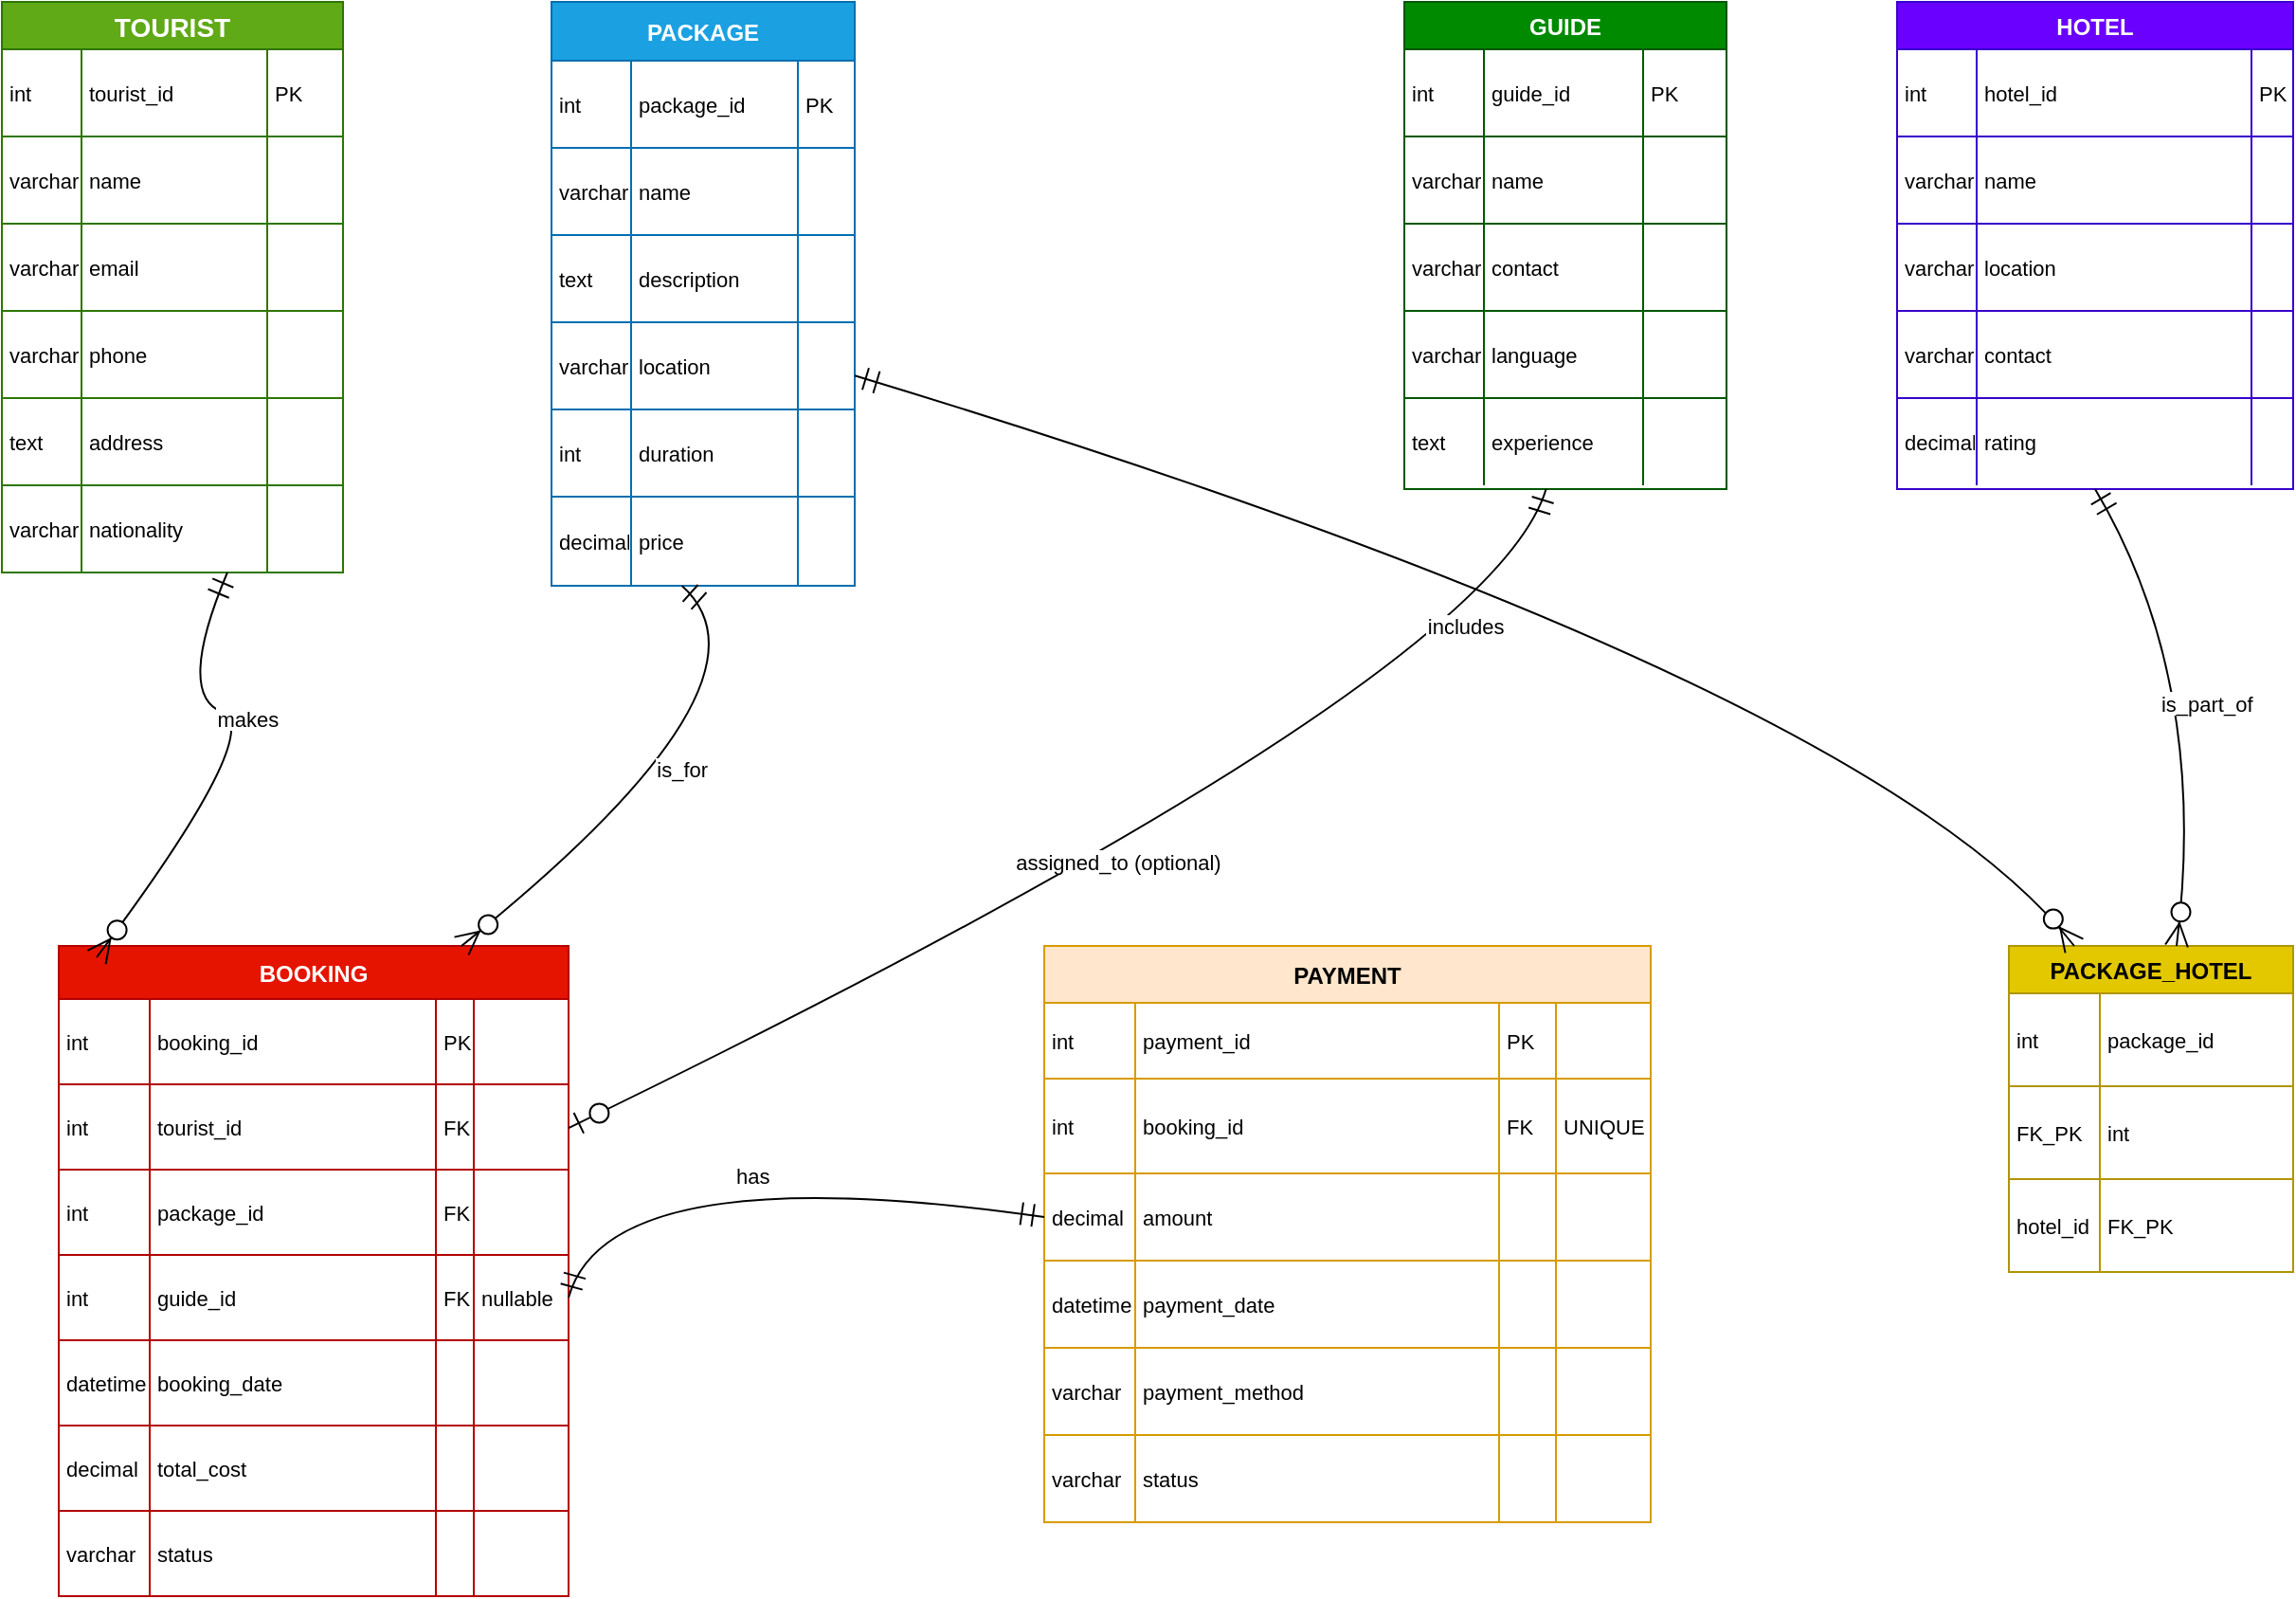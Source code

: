 <mxfile>
    <diagram name="Page-1" id="P1D9KIQ7xLqRnVpTingm">
        <mxGraphModel dx="1326" dy="555" grid="1" gridSize="10" guides="1" tooltips="1" connect="1" arrows="1" fold="1" page="1" pageScale="1" pageWidth="850" pageHeight="1100" math="1" shadow="0">
            <root>
                <mxCell id="0"/>
                <mxCell id="1" parent="0"/>
                <mxCell id="0a70zYj2JpDnQ0otWvHq-27" value="TOURIST" style="shape=table;startSize=25;container=1;collapsible=0;childLayout=tableLayout;fixedRows=1;rowLines=1;fontStyle=1;align=center;resizeLast=1;fillColor=#60a917;fontColor=#ffffff;strokeColor=#2D7600;fontSize=14;" parent="1" vertex="1">
                    <mxGeometry x="60" y="12" width="180" height="301" as="geometry"/>
                </mxCell>
                <mxCell id="0a70zYj2JpDnQ0otWvHq-28" style="shape=tableRow;horizontal=0;startSize=0;swimlaneHead=0;swimlaneBody=0;fillColor=none;collapsible=0;dropTarget=0;points=[[0,0.5],[1,0.5]];portConstraint=eastwest;top=0;left=0;right=0;bottom=0;" parent="0a70zYj2JpDnQ0otWvHq-27" vertex="1">
                    <mxGeometry y="25" width="180" height="46" as="geometry"/>
                </mxCell>
                <mxCell id="0a70zYj2JpDnQ0otWvHq-29" value="int" style="shape=partialRectangle;connectable=0;fillColor=none;top=0;left=0;bottom=0;right=0;align=left;spacingLeft=2;overflow=hidden;fontSize=11;" parent="0a70zYj2JpDnQ0otWvHq-28" vertex="1">
                    <mxGeometry width="42" height="46" as="geometry">
                        <mxRectangle width="42" height="46" as="alternateBounds"/>
                    </mxGeometry>
                </mxCell>
                <mxCell id="0a70zYj2JpDnQ0otWvHq-30" value="tourist_id" style="shape=partialRectangle;connectable=0;fillColor=none;top=0;left=0;bottom=0;right=0;align=left;spacingLeft=2;overflow=hidden;fontSize=11;" parent="0a70zYj2JpDnQ0otWvHq-28" vertex="1">
                    <mxGeometry x="42" width="98" height="46" as="geometry">
                        <mxRectangle width="98" height="46" as="alternateBounds"/>
                    </mxGeometry>
                </mxCell>
                <mxCell id="0a70zYj2JpDnQ0otWvHq-31" value="PK" style="shape=partialRectangle;connectable=0;fillColor=none;top=0;left=0;bottom=0;right=0;align=left;spacingLeft=2;overflow=hidden;fontSize=11;" parent="0a70zYj2JpDnQ0otWvHq-28" vertex="1">
                    <mxGeometry x="140" width="40" height="46" as="geometry">
                        <mxRectangle width="40" height="46" as="alternateBounds"/>
                    </mxGeometry>
                </mxCell>
                <mxCell id="0a70zYj2JpDnQ0otWvHq-32" style="shape=tableRow;horizontal=0;startSize=0;swimlaneHead=0;swimlaneBody=0;fillColor=none;collapsible=0;dropTarget=0;points=[[0,0.5],[1,0.5]];portConstraint=eastwest;top=0;left=0;right=0;bottom=0;" parent="0a70zYj2JpDnQ0otWvHq-27" vertex="1">
                    <mxGeometry y="71" width="180" height="46" as="geometry"/>
                </mxCell>
                <mxCell id="0a70zYj2JpDnQ0otWvHq-33" value="varchar" style="shape=partialRectangle;connectable=0;fillColor=none;top=0;left=0;bottom=0;right=0;align=left;spacingLeft=2;overflow=hidden;fontSize=11;" parent="0a70zYj2JpDnQ0otWvHq-32" vertex="1">
                    <mxGeometry width="42" height="46" as="geometry">
                        <mxRectangle width="42" height="46" as="alternateBounds"/>
                    </mxGeometry>
                </mxCell>
                <mxCell id="0a70zYj2JpDnQ0otWvHq-34" value="name" style="shape=partialRectangle;connectable=0;fillColor=none;top=0;left=0;bottom=0;right=0;align=left;spacingLeft=2;overflow=hidden;fontSize=11;" parent="0a70zYj2JpDnQ0otWvHq-32" vertex="1">
                    <mxGeometry x="42" width="98" height="46" as="geometry">
                        <mxRectangle width="98" height="46" as="alternateBounds"/>
                    </mxGeometry>
                </mxCell>
                <mxCell id="0a70zYj2JpDnQ0otWvHq-35" value="" style="shape=partialRectangle;connectable=0;fillColor=none;top=0;left=0;bottom=0;right=0;align=left;spacingLeft=2;overflow=hidden;fontSize=11;" parent="0a70zYj2JpDnQ0otWvHq-32" vertex="1">
                    <mxGeometry x="140" width="40" height="46" as="geometry">
                        <mxRectangle width="40" height="46" as="alternateBounds"/>
                    </mxGeometry>
                </mxCell>
                <mxCell id="0a70zYj2JpDnQ0otWvHq-36" style="shape=tableRow;horizontal=0;startSize=0;swimlaneHead=0;swimlaneBody=0;fillColor=none;collapsible=0;dropTarget=0;points=[[0,0.5],[1,0.5]];portConstraint=eastwest;top=0;left=0;right=0;bottom=0;" parent="0a70zYj2JpDnQ0otWvHq-27" vertex="1">
                    <mxGeometry y="117" width="180" height="46" as="geometry"/>
                </mxCell>
                <mxCell id="0a70zYj2JpDnQ0otWvHq-37" value="varchar" style="shape=partialRectangle;connectable=0;fillColor=none;top=0;left=0;bottom=0;right=0;align=left;spacingLeft=2;overflow=hidden;fontSize=11;" parent="0a70zYj2JpDnQ0otWvHq-36" vertex="1">
                    <mxGeometry width="42" height="46" as="geometry">
                        <mxRectangle width="42" height="46" as="alternateBounds"/>
                    </mxGeometry>
                </mxCell>
                <mxCell id="0a70zYj2JpDnQ0otWvHq-38" value="email" style="shape=partialRectangle;connectable=0;fillColor=none;top=0;left=0;bottom=0;right=0;align=left;spacingLeft=2;overflow=hidden;fontSize=11;" parent="0a70zYj2JpDnQ0otWvHq-36" vertex="1">
                    <mxGeometry x="42" width="98" height="46" as="geometry">
                        <mxRectangle width="98" height="46" as="alternateBounds"/>
                    </mxGeometry>
                </mxCell>
                <mxCell id="0a70zYj2JpDnQ0otWvHq-39" value="" style="shape=partialRectangle;connectable=0;fillColor=none;top=0;left=0;bottom=0;right=0;align=left;spacingLeft=2;overflow=hidden;fontSize=11;" parent="0a70zYj2JpDnQ0otWvHq-36" vertex="1">
                    <mxGeometry x="140" width="40" height="46" as="geometry">
                        <mxRectangle width="40" height="46" as="alternateBounds"/>
                    </mxGeometry>
                </mxCell>
                <mxCell id="0a70zYj2JpDnQ0otWvHq-40" style="shape=tableRow;horizontal=0;startSize=0;swimlaneHead=0;swimlaneBody=0;fillColor=none;collapsible=0;dropTarget=0;points=[[0,0.5],[1,0.5]];portConstraint=eastwest;top=0;left=0;right=0;bottom=0;" parent="0a70zYj2JpDnQ0otWvHq-27" vertex="1">
                    <mxGeometry y="163" width="180" height="46" as="geometry"/>
                </mxCell>
                <mxCell id="0a70zYj2JpDnQ0otWvHq-41" value="varchar" style="shape=partialRectangle;connectable=0;fillColor=none;top=0;left=0;bottom=0;right=0;align=left;spacingLeft=2;overflow=hidden;fontSize=11;" parent="0a70zYj2JpDnQ0otWvHq-40" vertex="1">
                    <mxGeometry width="42" height="46" as="geometry">
                        <mxRectangle width="42" height="46" as="alternateBounds"/>
                    </mxGeometry>
                </mxCell>
                <mxCell id="0a70zYj2JpDnQ0otWvHq-42" value="phone" style="shape=partialRectangle;connectable=0;fillColor=none;top=0;left=0;bottom=0;right=0;align=left;spacingLeft=2;overflow=hidden;fontSize=11;" parent="0a70zYj2JpDnQ0otWvHq-40" vertex="1">
                    <mxGeometry x="42" width="98" height="46" as="geometry">
                        <mxRectangle width="98" height="46" as="alternateBounds"/>
                    </mxGeometry>
                </mxCell>
                <mxCell id="0a70zYj2JpDnQ0otWvHq-43" value="" style="shape=partialRectangle;connectable=0;fillColor=none;top=0;left=0;bottom=0;right=0;align=left;spacingLeft=2;overflow=hidden;fontSize=11;" parent="0a70zYj2JpDnQ0otWvHq-40" vertex="1">
                    <mxGeometry x="140" width="40" height="46" as="geometry">
                        <mxRectangle width="40" height="46" as="alternateBounds"/>
                    </mxGeometry>
                </mxCell>
                <mxCell id="0a70zYj2JpDnQ0otWvHq-44" style="shape=tableRow;horizontal=0;startSize=0;swimlaneHead=0;swimlaneBody=0;fillColor=none;collapsible=0;dropTarget=0;points=[[0,0.5],[1,0.5]];portConstraint=eastwest;top=0;left=0;right=0;bottom=0;" parent="0a70zYj2JpDnQ0otWvHq-27" vertex="1">
                    <mxGeometry y="209" width="180" height="46" as="geometry"/>
                </mxCell>
                <mxCell id="0a70zYj2JpDnQ0otWvHq-45" value="text" style="shape=partialRectangle;connectable=0;fillColor=none;top=0;left=0;bottom=0;right=0;align=left;spacingLeft=2;overflow=hidden;fontSize=11;" parent="0a70zYj2JpDnQ0otWvHq-44" vertex="1">
                    <mxGeometry width="42" height="46" as="geometry">
                        <mxRectangle width="42" height="46" as="alternateBounds"/>
                    </mxGeometry>
                </mxCell>
                <mxCell id="0a70zYj2JpDnQ0otWvHq-46" value="address" style="shape=partialRectangle;connectable=0;fillColor=none;top=0;left=0;bottom=0;right=0;align=left;spacingLeft=2;overflow=hidden;fontSize=11;" parent="0a70zYj2JpDnQ0otWvHq-44" vertex="1">
                    <mxGeometry x="42" width="98" height="46" as="geometry">
                        <mxRectangle width="98" height="46" as="alternateBounds"/>
                    </mxGeometry>
                </mxCell>
                <mxCell id="0a70zYj2JpDnQ0otWvHq-47" value="" style="shape=partialRectangle;connectable=0;fillColor=none;top=0;left=0;bottom=0;right=0;align=left;spacingLeft=2;overflow=hidden;fontSize=11;" parent="0a70zYj2JpDnQ0otWvHq-44" vertex="1">
                    <mxGeometry x="140" width="40" height="46" as="geometry">
                        <mxRectangle width="40" height="46" as="alternateBounds"/>
                    </mxGeometry>
                </mxCell>
                <mxCell id="0a70zYj2JpDnQ0otWvHq-48" style="shape=tableRow;horizontal=0;startSize=0;swimlaneHead=0;swimlaneBody=0;fillColor=none;collapsible=0;dropTarget=0;points=[[0,0.5],[1,0.5]];portConstraint=eastwest;top=0;left=0;right=0;bottom=0;" parent="0a70zYj2JpDnQ0otWvHq-27" vertex="1">
                    <mxGeometry y="255" width="180" height="46" as="geometry"/>
                </mxCell>
                <mxCell id="0a70zYj2JpDnQ0otWvHq-49" value="varchar" style="shape=partialRectangle;connectable=0;fillColor=none;top=0;left=0;bottom=0;right=0;align=left;spacingLeft=2;overflow=hidden;fontSize=11;" parent="0a70zYj2JpDnQ0otWvHq-48" vertex="1">
                    <mxGeometry width="42" height="46" as="geometry">
                        <mxRectangle width="42" height="46" as="alternateBounds"/>
                    </mxGeometry>
                </mxCell>
                <mxCell id="0a70zYj2JpDnQ0otWvHq-50" value="nationality" style="shape=partialRectangle;connectable=0;fillColor=none;top=0;left=0;bottom=0;right=0;align=left;spacingLeft=2;overflow=hidden;fontSize=11;" parent="0a70zYj2JpDnQ0otWvHq-48" vertex="1">
                    <mxGeometry x="42" width="98" height="46" as="geometry">
                        <mxRectangle width="98" height="46" as="alternateBounds"/>
                    </mxGeometry>
                </mxCell>
                <mxCell id="0a70zYj2JpDnQ0otWvHq-51" value="" style="shape=partialRectangle;connectable=0;fillColor=none;top=0;left=0;bottom=0;right=0;align=left;spacingLeft=2;overflow=hidden;fontSize=11;" parent="0a70zYj2JpDnQ0otWvHq-48" vertex="1">
                    <mxGeometry x="140" width="40" height="46" as="geometry">
                        <mxRectangle width="40" height="46" as="alternateBounds"/>
                    </mxGeometry>
                </mxCell>
                <mxCell id="0a70zYj2JpDnQ0otWvHq-52" value="PACKAGE" style="shape=table;startSize=31;container=1;collapsible=0;childLayout=tableLayout;fixedRows=1;rowLines=1;fontStyle=1;align=center;resizeLast=1;fillColor=#1ba1e2;fontColor=#ffffff;strokeColor=#006EAF;" parent="1" vertex="1">
                    <mxGeometry x="350" y="12" width="160" height="308" as="geometry"/>
                </mxCell>
                <mxCell id="0a70zYj2JpDnQ0otWvHq-53" style="shape=tableRow;horizontal=0;startSize=0;swimlaneHead=0;swimlaneBody=0;fillColor=none;collapsible=0;dropTarget=0;points=[[0,0.5],[1,0.5]];portConstraint=eastwest;top=0;left=0;right=0;bottom=0;" parent="0a70zYj2JpDnQ0otWvHq-52" vertex="1">
                    <mxGeometry y="31" width="160" height="46" as="geometry"/>
                </mxCell>
                <mxCell id="0a70zYj2JpDnQ0otWvHq-54" value="int" style="shape=partialRectangle;connectable=0;fillColor=none;top=0;left=0;bottom=0;right=0;align=left;spacingLeft=2;overflow=hidden;fontSize=11;" parent="0a70zYj2JpDnQ0otWvHq-53" vertex="1">
                    <mxGeometry width="42" height="46" as="geometry">
                        <mxRectangle width="42" height="46" as="alternateBounds"/>
                    </mxGeometry>
                </mxCell>
                <mxCell id="0a70zYj2JpDnQ0otWvHq-55" value="package_id" style="shape=partialRectangle;connectable=0;fillColor=none;top=0;left=0;bottom=0;right=0;align=left;spacingLeft=2;overflow=hidden;fontSize=11;" parent="0a70zYj2JpDnQ0otWvHq-53" vertex="1">
                    <mxGeometry x="42" width="88" height="46" as="geometry">
                        <mxRectangle width="88" height="46" as="alternateBounds"/>
                    </mxGeometry>
                </mxCell>
                <mxCell id="0a70zYj2JpDnQ0otWvHq-56" value="PK" style="shape=partialRectangle;connectable=0;fillColor=none;top=0;left=0;bottom=0;right=0;align=left;spacingLeft=2;overflow=hidden;fontSize=11;" parent="0a70zYj2JpDnQ0otWvHq-53" vertex="1">
                    <mxGeometry x="130" width="30" height="46" as="geometry">
                        <mxRectangle width="30" height="46" as="alternateBounds"/>
                    </mxGeometry>
                </mxCell>
                <mxCell id="0a70zYj2JpDnQ0otWvHq-57" style="shape=tableRow;horizontal=0;startSize=0;swimlaneHead=0;swimlaneBody=0;fillColor=none;collapsible=0;dropTarget=0;points=[[0,0.5],[1,0.5]];portConstraint=eastwest;top=0;left=0;right=0;bottom=0;" parent="0a70zYj2JpDnQ0otWvHq-52" vertex="1">
                    <mxGeometry y="77" width="160" height="46" as="geometry"/>
                </mxCell>
                <mxCell id="0a70zYj2JpDnQ0otWvHq-58" value="varchar" style="shape=partialRectangle;connectable=0;fillColor=none;top=0;left=0;bottom=0;right=0;align=left;spacingLeft=2;overflow=hidden;fontSize=11;" parent="0a70zYj2JpDnQ0otWvHq-57" vertex="1">
                    <mxGeometry width="42" height="46" as="geometry">
                        <mxRectangle width="42" height="46" as="alternateBounds"/>
                    </mxGeometry>
                </mxCell>
                <mxCell id="0a70zYj2JpDnQ0otWvHq-59" value="name" style="shape=partialRectangle;connectable=0;fillColor=none;top=0;left=0;bottom=0;right=0;align=left;spacingLeft=2;overflow=hidden;fontSize=11;" parent="0a70zYj2JpDnQ0otWvHq-57" vertex="1">
                    <mxGeometry x="42" width="88" height="46" as="geometry">
                        <mxRectangle width="88" height="46" as="alternateBounds"/>
                    </mxGeometry>
                </mxCell>
                <mxCell id="0a70zYj2JpDnQ0otWvHq-60" value="" style="shape=partialRectangle;connectable=0;fillColor=none;top=0;left=0;bottom=0;right=0;align=left;spacingLeft=2;overflow=hidden;fontSize=11;" parent="0a70zYj2JpDnQ0otWvHq-57" vertex="1">
                    <mxGeometry x="130" width="30" height="46" as="geometry">
                        <mxRectangle width="30" height="46" as="alternateBounds"/>
                    </mxGeometry>
                </mxCell>
                <mxCell id="0a70zYj2JpDnQ0otWvHq-61" style="shape=tableRow;horizontal=0;startSize=0;swimlaneHead=0;swimlaneBody=0;fillColor=none;collapsible=0;dropTarget=0;points=[[0,0.5],[1,0.5]];portConstraint=eastwest;top=0;left=0;right=0;bottom=0;" parent="0a70zYj2JpDnQ0otWvHq-52" vertex="1">
                    <mxGeometry y="123" width="160" height="46" as="geometry"/>
                </mxCell>
                <mxCell id="0a70zYj2JpDnQ0otWvHq-62" value="text" style="shape=partialRectangle;connectable=0;fillColor=none;top=0;left=0;bottom=0;right=0;align=left;spacingLeft=2;overflow=hidden;fontSize=11;" parent="0a70zYj2JpDnQ0otWvHq-61" vertex="1">
                    <mxGeometry width="42" height="46" as="geometry">
                        <mxRectangle width="42" height="46" as="alternateBounds"/>
                    </mxGeometry>
                </mxCell>
                <mxCell id="0a70zYj2JpDnQ0otWvHq-63" value="description" style="shape=partialRectangle;connectable=0;fillColor=none;top=0;left=0;bottom=0;right=0;align=left;spacingLeft=2;overflow=hidden;fontSize=11;" parent="0a70zYj2JpDnQ0otWvHq-61" vertex="1">
                    <mxGeometry x="42" width="88" height="46" as="geometry">
                        <mxRectangle width="88" height="46" as="alternateBounds"/>
                    </mxGeometry>
                </mxCell>
                <mxCell id="0a70zYj2JpDnQ0otWvHq-64" value="" style="shape=partialRectangle;connectable=0;fillColor=none;top=0;left=0;bottom=0;right=0;align=left;spacingLeft=2;overflow=hidden;fontSize=11;" parent="0a70zYj2JpDnQ0otWvHq-61" vertex="1">
                    <mxGeometry x="130" width="30" height="46" as="geometry">
                        <mxRectangle width="30" height="46" as="alternateBounds"/>
                    </mxGeometry>
                </mxCell>
                <mxCell id="0a70zYj2JpDnQ0otWvHq-65" style="shape=tableRow;horizontal=0;startSize=0;swimlaneHead=0;swimlaneBody=0;fillColor=none;collapsible=0;dropTarget=0;points=[[0,0.5],[1,0.5]];portConstraint=eastwest;top=0;left=0;right=0;bottom=0;" parent="0a70zYj2JpDnQ0otWvHq-52" vertex="1">
                    <mxGeometry y="169" width="160" height="46" as="geometry"/>
                </mxCell>
                <mxCell id="0a70zYj2JpDnQ0otWvHq-66" value="varchar" style="shape=partialRectangle;connectable=0;fillColor=none;top=0;left=0;bottom=0;right=0;align=left;spacingLeft=2;overflow=hidden;fontSize=11;" parent="0a70zYj2JpDnQ0otWvHq-65" vertex="1">
                    <mxGeometry width="42" height="46" as="geometry">
                        <mxRectangle width="42" height="46" as="alternateBounds"/>
                    </mxGeometry>
                </mxCell>
                <mxCell id="0a70zYj2JpDnQ0otWvHq-67" value="location" style="shape=partialRectangle;connectable=0;fillColor=none;top=0;left=0;bottom=0;right=0;align=left;spacingLeft=2;overflow=hidden;fontSize=11;" parent="0a70zYj2JpDnQ0otWvHq-65" vertex="1">
                    <mxGeometry x="42" width="88" height="46" as="geometry">
                        <mxRectangle width="88" height="46" as="alternateBounds"/>
                    </mxGeometry>
                </mxCell>
                <mxCell id="0a70zYj2JpDnQ0otWvHq-68" value="" style="shape=partialRectangle;connectable=0;fillColor=none;top=0;left=0;bottom=0;right=0;align=left;spacingLeft=2;overflow=hidden;fontSize=11;" parent="0a70zYj2JpDnQ0otWvHq-65" vertex="1">
                    <mxGeometry x="130" width="30" height="46" as="geometry">
                        <mxRectangle width="30" height="46" as="alternateBounds"/>
                    </mxGeometry>
                </mxCell>
                <mxCell id="0a70zYj2JpDnQ0otWvHq-69" style="shape=tableRow;horizontal=0;startSize=0;swimlaneHead=0;swimlaneBody=0;fillColor=none;collapsible=0;dropTarget=0;points=[[0,0.5],[1,0.5]];portConstraint=eastwest;top=0;left=0;right=0;bottom=0;" parent="0a70zYj2JpDnQ0otWvHq-52" vertex="1">
                    <mxGeometry y="215" width="160" height="46" as="geometry"/>
                </mxCell>
                <mxCell id="0a70zYj2JpDnQ0otWvHq-70" value="int" style="shape=partialRectangle;connectable=0;fillColor=none;top=0;left=0;bottom=0;right=0;align=left;spacingLeft=2;overflow=hidden;fontSize=11;" parent="0a70zYj2JpDnQ0otWvHq-69" vertex="1">
                    <mxGeometry width="42" height="46" as="geometry">
                        <mxRectangle width="42" height="46" as="alternateBounds"/>
                    </mxGeometry>
                </mxCell>
                <mxCell id="0a70zYj2JpDnQ0otWvHq-71" value="duration" style="shape=partialRectangle;connectable=0;fillColor=none;top=0;left=0;bottom=0;right=0;align=left;spacingLeft=2;overflow=hidden;fontSize=11;" parent="0a70zYj2JpDnQ0otWvHq-69" vertex="1">
                    <mxGeometry x="42" width="88" height="46" as="geometry">
                        <mxRectangle width="88" height="46" as="alternateBounds"/>
                    </mxGeometry>
                </mxCell>
                <mxCell id="0a70zYj2JpDnQ0otWvHq-72" value="" style="shape=partialRectangle;connectable=0;fillColor=none;top=0;left=0;bottom=0;right=0;align=left;spacingLeft=2;overflow=hidden;fontSize=11;" parent="0a70zYj2JpDnQ0otWvHq-69" vertex="1">
                    <mxGeometry x="130" width="30" height="46" as="geometry">
                        <mxRectangle width="30" height="46" as="alternateBounds"/>
                    </mxGeometry>
                </mxCell>
                <mxCell id="0a70zYj2JpDnQ0otWvHq-73" style="shape=tableRow;horizontal=0;startSize=0;swimlaneHead=0;swimlaneBody=0;fillColor=none;collapsible=0;dropTarget=0;points=[[0,0.5],[1,0.5]];portConstraint=eastwest;top=0;left=0;right=0;bottom=0;" parent="0a70zYj2JpDnQ0otWvHq-52" vertex="1">
                    <mxGeometry y="261" width="160" height="47" as="geometry"/>
                </mxCell>
                <mxCell id="0a70zYj2JpDnQ0otWvHq-74" value="decimal" style="shape=partialRectangle;connectable=0;fillColor=none;top=0;left=0;bottom=0;right=0;align=left;spacingLeft=2;overflow=hidden;fontSize=11;" parent="0a70zYj2JpDnQ0otWvHq-73" vertex="1">
                    <mxGeometry width="42" height="47" as="geometry">
                        <mxRectangle width="42" height="47" as="alternateBounds"/>
                    </mxGeometry>
                </mxCell>
                <mxCell id="0a70zYj2JpDnQ0otWvHq-75" value="price" style="shape=partialRectangle;connectable=0;fillColor=none;top=0;left=0;bottom=0;right=0;align=left;spacingLeft=2;overflow=hidden;fontSize=11;" parent="0a70zYj2JpDnQ0otWvHq-73" vertex="1">
                    <mxGeometry x="42" width="88" height="47" as="geometry">
                        <mxRectangle width="88" height="47" as="alternateBounds"/>
                    </mxGeometry>
                </mxCell>
                <mxCell id="0a70zYj2JpDnQ0otWvHq-76" value="" style="shape=partialRectangle;connectable=0;fillColor=none;top=0;left=0;bottom=0;right=0;align=left;spacingLeft=2;overflow=hidden;fontSize=11;" parent="0a70zYj2JpDnQ0otWvHq-73" vertex="1">
                    <mxGeometry x="130" width="30" height="47" as="geometry">
                        <mxRectangle width="30" height="47" as="alternateBounds"/>
                    </mxGeometry>
                </mxCell>
                <mxCell id="0a70zYj2JpDnQ0otWvHq-77" value="GUIDE" style="shape=table;startSize=25;container=1;collapsible=0;childLayout=tableLayout;fixedRows=1;rowLines=1;fontStyle=1;align=center;resizeLast=1;fillColor=#008a00;fontColor=#ffffff;strokeColor=#005700;" parent="1" vertex="1">
                    <mxGeometry x="800" y="12" width="170" height="257" as="geometry"/>
                </mxCell>
                <mxCell id="0a70zYj2JpDnQ0otWvHq-78" style="shape=tableRow;horizontal=0;startSize=0;swimlaneHead=0;swimlaneBody=0;fillColor=none;collapsible=0;dropTarget=0;points=[[0,0.5],[1,0.5]];portConstraint=eastwest;top=0;left=0;right=0;bottom=0;" parent="0a70zYj2JpDnQ0otWvHq-77" vertex="1">
                    <mxGeometry y="25" width="170" height="46" as="geometry"/>
                </mxCell>
                <mxCell id="0a70zYj2JpDnQ0otWvHq-79" value="int" style="shape=partialRectangle;connectable=0;fillColor=none;top=0;left=0;bottom=0;right=0;align=left;spacingLeft=2;overflow=hidden;fontSize=11;" parent="0a70zYj2JpDnQ0otWvHq-78" vertex="1">
                    <mxGeometry width="42" height="46" as="geometry">
                        <mxRectangle width="42" height="46" as="alternateBounds"/>
                    </mxGeometry>
                </mxCell>
                <mxCell id="0a70zYj2JpDnQ0otWvHq-80" value="guide_id" style="shape=partialRectangle;connectable=0;fillColor=none;top=0;left=0;bottom=0;right=0;align=left;spacingLeft=2;overflow=hidden;fontSize=11;" parent="0a70zYj2JpDnQ0otWvHq-78" vertex="1">
                    <mxGeometry x="42" width="84" height="46" as="geometry">
                        <mxRectangle width="84" height="46" as="alternateBounds"/>
                    </mxGeometry>
                </mxCell>
                <mxCell id="0a70zYj2JpDnQ0otWvHq-81" value="PK" style="shape=partialRectangle;connectable=0;fillColor=none;top=0;left=0;bottom=0;right=0;align=left;spacingLeft=2;overflow=hidden;fontSize=11;" parent="0a70zYj2JpDnQ0otWvHq-78" vertex="1">
                    <mxGeometry x="126" width="44" height="46" as="geometry">
                        <mxRectangle width="44" height="46" as="alternateBounds"/>
                    </mxGeometry>
                </mxCell>
                <mxCell id="0a70zYj2JpDnQ0otWvHq-82" style="shape=tableRow;horizontal=0;startSize=0;swimlaneHead=0;swimlaneBody=0;fillColor=none;collapsible=0;dropTarget=0;points=[[0,0.5],[1,0.5]];portConstraint=eastwest;top=0;left=0;right=0;bottom=0;" parent="0a70zYj2JpDnQ0otWvHq-77" vertex="1">
                    <mxGeometry y="71" width="170" height="46" as="geometry"/>
                </mxCell>
                <mxCell id="0a70zYj2JpDnQ0otWvHq-83" value="varchar" style="shape=partialRectangle;connectable=0;fillColor=none;top=0;left=0;bottom=0;right=0;align=left;spacingLeft=2;overflow=hidden;fontSize=11;" parent="0a70zYj2JpDnQ0otWvHq-82" vertex="1">
                    <mxGeometry width="42" height="46" as="geometry">
                        <mxRectangle width="42" height="46" as="alternateBounds"/>
                    </mxGeometry>
                </mxCell>
                <mxCell id="0a70zYj2JpDnQ0otWvHq-84" value="name" style="shape=partialRectangle;connectable=0;fillColor=none;top=0;left=0;bottom=0;right=0;align=left;spacingLeft=2;overflow=hidden;fontSize=11;" parent="0a70zYj2JpDnQ0otWvHq-82" vertex="1">
                    <mxGeometry x="42" width="84" height="46" as="geometry">
                        <mxRectangle width="84" height="46" as="alternateBounds"/>
                    </mxGeometry>
                </mxCell>
                <mxCell id="0a70zYj2JpDnQ0otWvHq-85" value="" style="shape=partialRectangle;connectable=0;fillColor=none;top=0;left=0;bottom=0;right=0;align=left;spacingLeft=2;overflow=hidden;fontSize=11;" parent="0a70zYj2JpDnQ0otWvHq-82" vertex="1">
                    <mxGeometry x="126" width="44" height="46" as="geometry">
                        <mxRectangle width="44" height="46" as="alternateBounds"/>
                    </mxGeometry>
                </mxCell>
                <mxCell id="0a70zYj2JpDnQ0otWvHq-86" style="shape=tableRow;horizontal=0;startSize=0;swimlaneHead=0;swimlaneBody=0;fillColor=none;collapsible=0;dropTarget=0;points=[[0,0.5],[1,0.5]];portConstraint=eastwest;top=0;left=0;right=0;bottom=0;" parent="0a70zYj2JpDnQ0otWvHq-77" vertex="1">
                    <mxGeometry y="117" width="170" height="46" as="geometry"/>
                </mxCell>
                <mxCell id="0a70zYj2JpDnQ0otWvHq-87" value="varchar" style="shape=partialRectangle;connectable=0;fillColor=none;top=0;left=0;bottom=0;right=0;align=left;spacingLeft=2;overflow=hidden;fontSize=11;" parent="0a70zYj2JpDnQ0otWvHq-86" vertex="1">
                    <mxGeometry width="42" height="46" as="geometry">
                        <mxRectangle width="42" height="46" as="alternateBounds"/>
                    </mxGeometry>
                </mxCell>
                <mxCell id="0a70zYj2JpDnQ0otWvHq-88" value="contact" style="shape=partialRectangle;connectable=0;fillColor=none;top=0;left=0;bottom=0;right=0;align=left;spacingLeft=2;overflow=hidden;fontSize=11;" parent="0a70zYj2JpDnQ0otWvHq-86" vertex="1">
                    <mxGeometry x="42" width="84" height="46" as="geometry">
                        <mxRectangle width="84" height="46" as="alternateBounds"/>
                    </mxGeometry>
                </mxCell>
                <mxCell id="0a70zYj2JpDnQ0otWvHq-89" value="" style="shape=partialRectangle;connectable=0;fillColor=none;top=0;left=0;bottom=0;right=0;align=left;spacingLeft=2;overflow=hidden;fontSize=11;" parent="0a70zYj2JpDnQ0otWvHq-86" vertex="1">
                    <mxGeometry x="126" width="44" height="46" as="geometry">
                        <mxRectangle width="44" height="46" as="alternateBounds"/>
                    </mxGeometry>
                </mxCell>
                <mxCell id="0a70zYj2JpDnQ0otWvHq-90" style="shape=tableRow;horizontal=0;startSize=0;swimlaneHead=0;swimlaneBody=0;fillColor=none;collapsible=0;dropTarget=0;points=[[0,0.5],[1,0.5]];portConstraint=eastwest;top=0;left=0;right=0;bottom=0;" parent="0a70zYj2JpDnQ0otWvHq-77" vertex="1">
                    <mxGeometry y="163" width="170" height="46" as="geometry"/>
                </mxCell>
                <mxCell id="0a70zYj2JpDnQ0otWvHq-91" value="varchar" style="shape=partialRectangle;connectable=0;fillColor=none;top=0;left=0;bottom=0;right=0;align=left;spacingLeft=2;overflow=hidden;fontSize=11;" parent="0a70zYj2JpDnQ0otWvHq-90" vertex="1">
                    <mxGeometry width="42" height="46" as="geometry">
                        <mxRectangle width="42" height="46" as="alternateBounds"/>
                    </mxGeometry>
                </mxCell>
                <mxCell id="0a70zYj2JpDnQ0otWvHq-92" value="language" style="shape=partialRectangle;connectable=0;fillColor=none;top=0;left=0;bottom=0;right=0;align=left;spacingLeft=2;overflow=hidden;fontSize=11;" parent="0a70zYj2JpDnQ0otWvHq-90" vertex="1">
                    <mxGeometry x="42" width="84" height="46" as="geometry">
                        <mxRectangle width="84" height="46" as="alternateBounds"/>
                    </mxGeometry>
                </mxCell>
                <mxCell id="0a70zYj2JpDnQ0otWvHq-93" value="" style="shape=partialRectangle;connectable=0;fillColor=none;top=0;left=0;bottom=0;right=0;align=left;spacingLeft=2;overflow=hidden;fontSize=11;" parent="0a70zYj2JpDnQ0otWvHq-90" vertex="1">
                    <mxGeometry x="126" width="44" height="46" as="geometry">
                        <mxRectangle width="44" height="46" as="alternateBounds"/>
                    </mxGeometry>
                </mxCell>
                <mxCell id="0a70zYj2JpDnQ0otWvHq-94" style="shape=tableRow;horizontal=0;startSize=0;swimlaneHead=0;swimlaneBody=0;fillColor=none;collapsible=0;dropTarget=0;points=[[0,0.5],[1,0.5]];portConstraint=eastwest;top=0;left=0;right=0;bottom=0;" parent="0a70zYj2JpDnQ0otWvHq-77" vertex="1">
                    <mxGeometry y="209" width="170" height="46" as="geometry"/>
                </mxCell>
                <mxCell id="0a70zYj2JpDnQ0otWvHq-95" value="text" style="shape=partialRectangle;connectable=0;fillColor=none;top=0;left=0;bottom=0;right=0;align=left;spacingLeft=2;overflow=hidden;fontSize=11;" parent="0a70zYj2JpDnQ0otWvHq-94" vertex="1">
                    <mxGeometry width="42" height="46" as="geometry">
                        <mxRectangle width="42" height="46" as="alternateBounds"/>
                    </mxGeometry>
                </mxCell>
                <mxCell id="0a70zYj2JpDnQ0otWvHq-96" value="experience" style="shape=partialRectangle;connectable=0;fillColor=none;top=0;left=0;bottom=0;right=0;align=left;spacingLeft=2;overflow=hidden;fontSize=11;" parent="0a70zYj2JpDnQ0otWvHq-94" vertex="1">
                    <mxGeometry x="42" width="84" height="46" as="geometry">
                        <mxRectangle width="84" height="46" as="alternateBounds"/>
                    </mxGeometry>
                </mxCell>
                <mxCell id="0a70zYj2JpDnQ0otWvHq-97" value="" style="shape=partialRectangle;connectable=0;fillColor=none;top=0;left=0;bottom=0;right=0;align=left;spacingLeft=2;overflow=hidden;fontSize=11;" parent="0a70zYj2JpDnQ0otWvHq-94" vertex="1">
                    <mxGeometry x="126" width="44" height="46" as="geometry">
                        <mxRectangle width="44" height="46" as="alternateBounds"/>
                    </mxGeometry>
                </mxCell>
                <mxCell id="0a70zYj2JpDnQ0otWvHq-98" value="HOTEL" style="shape=table;startSize=25;container=1;collapsible=0;childLayout=tableLayout;fixedRows=1;rowLines=1;fontStyle=1;align=center;resizeLast=1;fillColor=#6a00ff;fontColor=#ffffff;strokeColor=#3700CC;" parent="1" vertex="1">
                    <mxGeometry x="1060" y="12" width="209" height="257" as="geometry"/>
                </mxCell>
                <mxCell id="0a70zYj2JpDnQ0otWvHq-99" style="shape=tableRow;horizontal=0;startSize=0;swimlaneHead=0;swimlaneBody=0;fillColor=none;collapsible=0;dropTarget=0;points=[[0,0.5],[1,0.5]];portConstraint=eastwest;top=0;left=0;right=0;bottom=0;" parent="0a70zYj2JpDnQ0otWvHq-98" vertex="1">
                    <mxGeometry y="25" width="209" height="46" as="geometry"/>
                </mxCell>
                <mxCell id="0a70zYj2JpDnQ0otWvHq-100" value="int" style="shape=partialRectangle;connectable=0;fillColor=none;top=0;left=0;bottom=0;right=0;align=left;spacingLeft=2;overflow=hidden;fontSize=11;" parent="0a70zYj2JpDnQ0otWvHq-99" vertex="1">
                    <mxGeometry width="42" height="46" as="geometry">
                        <mxRectangle width="42" height="46" as="alternateBounds"/>
                    </mxGeometry>
                </mxCell>
                <mxCell id="0a70zYj2JpDnQ0otWvHq-101" value="hotel_id" style="shape=partialRectangle;connectable=0;fillColor=none;top=0;left=0;bottom=0;right=0;align=left;spacingLeft=2;overflow=hidden;fontSize=11;" parent="0a70zYj2JpDnQ0otWvHq-99" vertex="1">
                    <mxGeometry x="42" width="145" height="46" as="geometry">
                        <mxRectangle width="145" height="46" as="alternateBounds"/>
                    </mxGeometry>
                </mxCell>
                <mxCell id="0a70zYj2JpDnQ0otWvHq-102" value="PK" style="shape=partialRectangle;connectable=0;fillColor=none;top=0;left=0;bottom=0;right=0;align=left;spacingLeft=2;overflow=hidden;fontSize=11;" parent="0a70zYj2JpDnQ0otWvHq-99" vertex="1">
                    <mxGeometry x="187" width="22" height="46" as="geometry">
                        <mxRectangle width="22" height="46" as="alternateBounds"/>
                    </mxGeometry>
                </mxCell>
                <mxCell id="0a70zYj2JpDnQ0otWvHq-103" style="shape=tableRow;horizontal=0;startSize=0;swimlaneHead=0;swimlaneBody=0;fillColor=none;collapsible=0;dropTarget=0;points=[[0,0.5],[1,0.5]];portConstraint=eastwest;top=0;left=0;right=0;bottom=0;" parent="0a70zYj2JpDnQ0otWvHq-98" vertex="1">
                    <mxGeometry y="71" width="209" height="46" as="geometry"/>
                </mxCell>
                <mxCell id="0a70zYj2JpDnQ0otWvHq-104" value="varchar" style="shape=partialRectangle;connectable=0;fillColor=none;top=0;left=0;bottom=0;right=0;align=left;spacingLeft=2;overflow=hidden;fontSize=11;" parent="0a70zYj2JpDnQ0otWvHq-103" vertex="1">
                    <mxGeometry width="42" height="46" as="geometry">
                        <mxRectangle width="42" height="46" as="alternateBounds"/>
                    </mxGeometry>
                </mxCell>
                <mxCell id="0a70zYj2JpDnQ0otWvHq-105" value="name" style="shape=partialRectangle;connectable=0;fillColor=none;top=0;left=0;bottom=0;right=0;align=left;spacingLeft=2;overflow=hidden;fontSize=11;" parent="0a70zYj2JpDnQ0otWvHq-103" vertex="1">
                    <mxGeometry x="42" width="145" height="46" as="geometry">
                        <mxRectangle width="145" height="46" as="alternateBounds"/>
                    </mxGeometry>
                </mxCell>
                <mxCell id="0a70zYj2JpDnQ0otWvHq-106" value="" style="shape=partialRectangle;connectable=0;fillColor=none;top=0;left=0;bottom=0;right=0;align=left;spacingLeft=2;overflow=hidden;fontSize=11;" parent="0a70zYj2JpDnQ0otWvHq-103" vertex="1">
                    <mxGeometry x="187" width="22" height="46" as="geometry">
                        <mxRectangle width="22" height="46" as="alternateBounds"/>
                    </mxGeometry>
                </mxCell>
                <mxCell id="0a70zYj2JpDnQ0otWvHq-107" style="shape=tableRow;horizontal=0;startSize=0;swimlaneHead=0;swimlaneBody=0;fillColor=none;collapsible=0;dropTarget=0;points=[[0,0.5],[1,0.5]];portConstraint=eastwest;top=0;left=0;right=0;bottom=0;" parent="0a70zYj2JpDnQ0otWvHq-98" vertex="1">
                    <mxGeometry y="117" width="209" height="46" as="geometry"/>
                </mxCell>
                <mxCell id="0a70zYj2JpDnQ0otWvHq-108" value="varchar" style="shape=partialRectangle;connectable=0;fillColor=none;top=0;left=0;bottom=0;right=0;align=left;spacingLeft=2;overflow=hidden;fontSize=11;" parent="0a70zYj2JpDnQ0otWvHq-107" vertex="1">
                    <mxGeometry width="42" height="46" as="geometry">
                        <mxRectangle width="42" height="46" as="alternateBounds"/>
                    </mxGeometry>
                </mxCell>
                <mxCell id="0a70zYj2JpDnQ0otWvHq-109" value="location" style="shape=partialRectangle;connectable=0;fillColor=none;top=0;left=0;bottom=0;right=0;align=left;spacingLeft=2;overflow=hidden;fontSize=11;" parent="0a70zYj2JpDnQ0otWvHq-107" vertex="1">
                    <mxGeometry x="42" width="145" height="46" as="geometry">
                        <mxRectangle width="145" height="46" as="alternateBounds"/>
                    </mxGeometry>
                </mxCell>
                <mxCell id="0a70zYj2JpDnQ0otWvHq-110" value="" style="shape=partialRectangle;connectable=0;fillColor=none;top=0;left=0;bottom=0;right=0;align=left;spacingLeft=2;overflow=hidden;fontSize=11;" parent="0a70zYj2JpDnQ0otWvHq-107" vertex="1">
                    <mxGeometry x="187" width="22" height="46" as="geometry">
                        <mxRectangle width="22" height="46" as="alternateBounds"/>
                    </mxGeometry>
                </mxCell>
                <mxCell id="0a70zYj2JpDnQ0otWvHq-111" style="shape=tableRow;horizontal=0;startSize=0;swimlaneHead=0;swimlaneBody=0;fillColor=none;collapsible=0;dropTarget=0;points=[[0,0.5],[1,0.5]];portConstraint=eastwest;top=0;left=0;right=0;bottom=0;" parent="0a70zYj2JpDnQ0otWvHq-98" vertex="1">
                    <mxGeometry y="163" width="209" height="46" as="geometry"/>
                </mxCell>
                <mxCell id="0a70zYj2JpDnQ0otWvHq-112" value="varchar" style="shape=partialRectangle;connectable=0;fillColor=none;top=0;left=0;bottom=0;right=0;align=left;spacingLeft=2;overflow=hidden;fontSize=11;" parent="0a70zYj2JpDnQ0otWvHq-111" vertex="1">
                    <mxGeometry width="42" height="46" as="geometry">
                        <mxRectangle width="42" height="46" as="alternateBounds"/>
                    </mxGeometry>
                </mxCell>
                <mxCell id="0a70zYj2JpDnQ0otWvHq-113" value="contact" style="shape=partialRectangle;connectable=0;fillColor=none;top=0;left=0;bottom=0;right=0;align=left;spacingLeft=2;overflow=hidden;fontSize=11;" parent="0a70zYj2JpDnQ0otWvHq-111" vertex="1">
                    <mxGeometry x="42" width="145" height="46" as="geometry">
                        <mxRectangle width="145" height="46" as="alternateBounds"/>
                    </mxGeometry>
                </mxCell>
                <mxCell id="0a70zYj2JpDnQ0otWvHq-114" value="" style="shape=partialRectangle;connectable=0;fillColor=none;top=0;left=0;bottom=0;right=0;align=left;spacingLeft=2;overflow=hidden;fontSize=11;" parent="0a70zYj2JpDnQ0otWvHq-111" vertex="1">
                    <mxGeometry x="187" width="22" height="46" as="geometry">
                        <mxRectangle width="22" height="46" as="alternateBounds"/>
                    </mxGeometry>
                </mxCell>
                <mxCell id="0a70zYj2JpDnQ0otWvHq-115" style="shape=tableRow;horizontal=0;startSize=0;swimlaneHead=0;swimlaneBody=0;fillColor=none;collapsible=0;dropTarget=0;points=[[0,0.5],[1,0.5]];portConstraint=eastwest;top=0;left=0;right=0;bottom=0;" parent="0a70zYj2JpDnQ0otWvHq-98" vertex="1">
                    <mxGeometry y="209" width="209" height="46" as="geometry"/>
                </mxCell>
                <mxCell id="0a70zYj2JpDnQ0otWvHq-116" value="decimal" style="shape=partialRectangle;connectable=0;fillColor=none;top=0;left=0;bottom=0;right=0;align=left;spacingLeft=2;overflow=hidden;fontSize=11;" parent="0a70zYj2JpDnQ0otWvHq-115" vertex="1">
                    <mxGeometry width="42" height="46" as="geometry">
                        <mxRectangle width="42" height="46" as="alternateBounds"/>
                    </mxGeometry>
                </mxCell>
                <mxCell id="0a70zYj2JpDnQ0otWvHq-117" value="rating" style="shape=partialRectangle;connectable=0;fillColor=none;top=0;left=0;bottom=0;right=0;align=left;spacingLeft=2;overflow=hidden;fontSize=11;" parent="0a70zYj2JpDnQ0otWvHq-115" vertex="1">
                    <mxGeometry x="42" width="145" height="46" as="geometry">
                        <mxRectangle width="145" height="46" as="alternateBounds"/>
                    </mxGeometry>
                </mxCell>
                <mxCell id="0a70zYj2JpDnQ0otWvHq-118" value="" style="shape=partialRectangle;connectable=0;fillColor=none;top=0;left=0;bottom=0;right=0;align=left;spacingLeft=2;overflow=hidden;fontSize=11;" parent="0a70zYj2JpDnQ0otWvHq-115" vertex="1">
                    <mxGeometry x="187" width="22" height="46" as="geometry">
                        <mxRectangle width="22" height="46" as="alternateBounds"/>
                    </mxGeometry>
                </mxCell>
                <mxCell id="0a70zYj2JpDnQ0otWvHq-119" value="BOOKING" style="shape=table;startSize=28;container=1;collapsible=0;childLayout=tableLayout;fixedRows=1;rowLines=1;fontStyle=1;align=center;resizeLast=1;fillColor=#e51400;strokeColor=#B20000;fontColor=#ffffff;" parent="1" vertex="1">
                    <mxGeometry x="90" y="510" width="269" height="343" as="geometry"/>
                </mxCell>
                <mxCell id="0a70zYj2JpDnQ0otWvHq-120" style="shape=tableRow;horizontal=0;startSize=0;swimlaneHead=0;swimlaneBody=0;fillColor=none;collapsible=0;dropTarget=0;points=[[0,0.5],[1,0.5]];portConstraint=eastwest;top=0;left=0;right=0;bottom=0;" parent="0a70zYj2JpDnQ0otWvHq-119" vertex="1">
                    <mxGeometry y="28" width="269" height="45" as="geometry"/>
                </mxCell>
                <mxCell id="0a70zYj2JpDnQ0otWvHq-121" value="int" style="shape=partialRectangle;connectable=0;fillColor=none;top=0;left=0;bottom=0;right=0;align=left;spacingLeft=2;overflow=hidden;fontSize=11;" parent="0a70zYj2JpDnQ0otWvHq-120" vertex="1">
                    <mxGeometry width="48" height="45" as="geometry">
                        <mxRectangle width="48" height="45" as="alternateBounds"/>
                    </mxGeometry>
                </mxCell>
                <mxCell id="0a70zYj2JpDnQ0otWvHq-122" value="booking_id" style="shape=partialRectangle;connectable=0;fillColor=none;top=0;left=0;bottom=0;right=0;align=left;spacingLeft=2;overflow=hidden;fontSize=11;" parent="0a70zYj2JpDnQ0otWvHq-120" vertex="1">
                    <mxGeometry x="48" width="151" height="45" as="geometry">
                        <mxRectangle width="151" height="45" as="alternateBounds"/>
                    </mxGeometry>
                </mxCell>
                <mxCell id="0a70zYj2JpDnQ0otWvHq-123" value="PK" style="shape=partialRectangle;connectable=0;fillColor=none;top=0;left=0;bottom=0;right=0;align=left;spacingLeft=2;overflow=hidden;fontSize=11;" parent="0a70zYj2JpDnQ0otWvHq-120" vertex="1">
                    <mxGeometry x="199" width="20" height="45" as="geometry">
                        <mxRectangle width="20" height="45" as="alternateBounds"/>
                    </mxGeometry>
                </mxCell>
                <mxCell id="0a70zYj2JpDnQ0otWvHq-124" value="" style="shape=partialRectangle;connectable=0;fillColor=none;top=0;left=0;bottom=0;right=0;align=left;spacingLeft=2;overflow=hidden;fontSize=11;" parent="0a70zYj2JpDnQ0otWvHq-120" vertex="1">
                    <mxGeometry x="219" width="50" height="45" as="geometry">
                        <mxRectangle width="50" height="45" as="alternateBounds"/>
                    </mxGeometry>
                </mxCell>
                <mxCell id="0a70zYj2JpDnQ0otWvHq-125" style="shape=tableRow;horizontal=0;startSize=0;swimlaneHead=0;swimlaneBody=0;fillColor=none;collapsible=0;dropTarget=0;points=[[0,0.5],[1,0.5]];portConstraint=eastwest;top=0;left=0;right=0;bottom=0;" parent="0a70zYj2JpDnQ0otWvHq-119" vertex="1">
                    <mxGeometry y="73" width="269" height="45" as="geometry"/>
                </mxCell>
                <mxCell id="0a70zYj2JpDnQ0otWvHq-126" value="int" style="shape=partialRectangle;connectable=0;fillColor=none;top=0;left=0;bottom=0;right=0;align=left;spacingLeft=2;overflow=hidden;fontSize=11;" parent="0a70zYj2JpDnQ0otWvHq-125" vertex="1">
                    <mxGeometry width="48" height="45" as="geometry">
                        <mxRectangle width="48" height="45" as="alternateBounds"/>
                    </mxGeometry>
                </mxCell>
                <mxCell id="0a70zYj2JpDnQ0otWvHq-127" value="tourist_id" style="shape=partialRectangle;connectable=0;fillColor=none;top=0;left=0;bottom=0;right=0;align=left;spacingLeft=2;overflow=hidden;fontSize=11;" parent="0a70zYj2JpDnQ0otWvHq-125" vertex="1">
                    <mxGeometry x="48" width="151" height="45" as="geometry">
                        <mxRectangle width="151" height="45" as="alternateBounds"/>
                    </mxGeometry>
                </mxCell>
                <mxCell id="0a70zYj2JpDnQ0otWvHq-128" value="FK" style="shape=partialRectangle;connectable=0;fillColor=none;top=0;left=0;bottom=0;right=0;align=left;spacingLeft=2;overflow=hidden;fontSize=11;" parent="0a70zYj2JpDnQ0otWvHq-125" vertex="1">
                    <mxGeometry x="199" width="20" height="45" as="geometry">
                        <mxRectangle width="20" height="45" as="alternateBounds"/>
                    </mxGeometry>
                </mxCell>
                <mxCell id="0a70zYj2JpDnQ0otWvHq-129" value="" style="shape=partialRectangle;connectable=0;fillColor=none;top=0;left=0;bottom=0;right=0;align=left;spacingLeft=2;overflow=hidden;fontSize=11;" parent="0a70zYj2JpDnQ0otWvHq-125" vertex="1">
                    <mxGeometry x="219" width="50" height="45" as="geometry">
                        <mxRectangle width="50" height="45" as="alternateBounds"/>
                    </mxGeometry>
                </mxCell>
                <mxCell id="0a70zYj2JpDnQ0otWvHq-130" style="shape=tableRow;horizontal=0;startSize=0;swimlaneHead=0;swimlaneBody=0;fillColor=none;collapsible=0;dropTarget=0;points=[[0,0.5],[1,0.5]];portConstraint=eastwest;top=0;left=0;right=0;bottom=0;" parent="0a70zYj2JpDnQ0otWvHq-119" vertex="1">
                    <mxGeometry y="118" width="269" height="45" as="geometry"/>
                </mxCell>
                <mxCell id="0a70zYj2JpDnQ0otWvHq-131" value="int" style="shape=partialRectangle;connectable=0;fillColor=none;top=0;left=0;bottom=0;right=0;align=left;spacingLeft=2;overflow=hidden;fontSize=11;" parent="0a70zYj2JpDnQ0otWvHq-130" vertex="1">
                    <mxGeometry width="48" height="45" as="geometry">
                        <mxRectangle width="48" height="45" as="alternateBounds"/>
                    </mxGeometry>
                </mxCell>
                <mxCell id="0a70zYj2JpDnQ0otWvHq-132" value="package_id" style="shape=partialRectangle;connectable=0;fillColor=none;top=0;left=0;bottom=0;right=0;align=left;spacingLeft=2;overflow=hidden;fontSize=11;" parent="0a70zYj2JpDnQ0otWvHq-130" vertex="1">
                    <mxGeometry x="48" width="151" height="45" as="geometry">
                        <mxRectangle width="151" height="45" as="alternateBounds"/>
                    </mxGeometry>
                </mxCell>
                <mxCell id="0a70zYj2JpDnQ0otWvHq-133" value="FK" style="shape=partialRectangle;connectable=0;fillColor=none;top=0;left=0;bottom=0;right=0;align=left;spacingLeft=2;overflow=hidden;fontSize=11;" parent="0a70zYj2JpDnQ0otWvHq-130" vertex="1">
                    <mxGeometry x="199" width="20" height="45" as="geometry">
                        <mxRectangle width="20" height="45" as="alternateBounds"/>
                    </mxGeometry>
                </mxCell>
                <mxCell id="0a70zYj2JpDnQ0otWvHq-134" value="" style="shape=partialRectangle;connectable=0;fillColor=none;top=0;left=0;bottom=0;right=0;align=left;spacingLeft=2;overflow=hidden;fontSize=11;" parent="0a70zYj2JpDnQ0otWvHq-130" vertex="1">
                    <mxGeometry x="219" width="50" height="45" as="geometry">
                        <mxRectangle width="50" height="45" as="alternateBounds"/>
                    </mxGeometry>
                </mxCell>
                <mxCell id="0a70zYj2JpDnQ0otWvHq-135" style="shape=tableRow;horizontal=0;startSize=0;swimlaneHead=0;swimlaneBody=0;fillColor=none;collapsible=0;dropTarget=0;points=[[0,0.5],[1,0.5]];portConstraint=eastwest;top=0;left=0;right=0;bottom=0;" parent="0a70zYj2JpDnQ0otWvHq-119" vertex="1">
                    <mxGeometry y="163" width="269" height="45" as="geometry"/>
                </mxCell>
                <mxCell id="0a70zYj2JpDnQ0otWvHq-136" value="int" style="shape=partialRectangle;connectable=0;fillColor=none;top=0;left=0;bottom=0;right=0;align=left;spacingLeft=2;overflow=hidden;fontSize=11;" parent="0a70zYj2JpDnQ0otWvHq-135" vertex="1">
                    <mxGeometry width="48" height="45" as="geometry">
                        <mxRectangle width="48" height="45" as="alternateBounds"/>
                    </mxGeometry>
                </mxCell>
                <mxCell id="0a70zYj2JpDnQ0otWvHq-137" value="guide_id" style="shape=partialRectangle;connectable=0;fillColor=none;top=0;left=0;bottom=0;right=0;align=left;spacingLeft=2;overflow=hidden;fontSize=11;" parent="0a70zYj2JpDnQ0otWvHq-135" vertex="1">
                    <mxGeometry x="48" width="151" height="45" as="geometry">
                        <mxRectangle width="151" height="45" as="alternateBounds"/>
                    </mxGeometry>
                </mxCell>
                <mxCell id="0a70zYj2JpDnQ0otWvHq-138" value="FK" style="shape=partialRectangle;connectable=0;fillColor=none;top=0;left=0;bottom=0;right=0;align=left;spacingLeft=2;overflow=hidden;fontSize=11;" parent="0a70zYj2JpDnQ0otWvHq-135" vertex="1">
                    <mxGeometry x="199" width="20" height="45" as="geometry">
                        <mxRectangle width="20" height="45" as="alternateBounds"/>
                    </mxGeometry>
                </mxCell>
                <mxCell id="0a70zYj2JpDnQ0otWvHq-139" value="nullable" style="shape=partialRectangle;connectable=0;fillColor=none;top=0;left=0;bottom=0;right=0;align=left;spacingLeft=2;overflow=hidden;fontSize=11;" parent="0a70zYj2JpDnQ0otWvHq-135" vertex="1">
                    <mxGeometry x="219" width="50" height="45" as="geometry">
                        <mxRectangle width="50" height="45" as="alternateBounds"/>
                    </mxGeometry>
                </mxCell>
                <mxCell id="0a70zYj2JpDnQ0otWvHq-140" style="shape=tableRow;horizontal=0;startSize=0;swimlaneHead=0;swimlaneBody=0;fillColor=none;collapsible=0;dropTarget=0;points=[[0,0.5],[1,0.5]];portConstraint=eastwest;top=0;left=0;right=0;bottom=0;" parent="0a70zYj2JpDnQ0otWvHq-119" vertex="1">
                    <mxGeometry y="208" width="269" height="45" as="geometry"/>
                </mxCell>
                <mxCell id="0a70zYj2JpDnQ0otWvHq-141" value="datetime" style="shape=partialRectangle;connectable=0;fillColor=none;top=0;left=0;bottom=0;right=0;align=left;spacingLeft=2;overflow=hidden;fontSize=11;" parent="0a70zYj2JpDnQ0otWvHq-140" vertex="1">
                    <mxGeometry width="48" height="45" as="geometry">
                        <mxRectangle width="48" height="45" as="alternateBounds"/>
                    </mxGeometry>
                </mxCell>
                <mxCell id="0a70zYj2JpDnQ0otWvHq-142" value="booking_date" style="shape=partialRectangle;connectable=0;fillColor=none;top=0;left=0;bottom=0;right=0;align=left;spacingLeft=2;overflow=hidden;fontSize=11;" parent="0a70zYj2JpDnQ0otWvHq-140" vertex="1">
                    <mxGeometry x="48" width="151" height="45" as="geometry">
                        <mxRectangle width="151" height="45" as="alternateBounds"/>
                    </mxGeometry>
                </mxCell>
                <mxCell id="0a70zYj2JpDnQ0otWvHq-143" value="" style="shape=partialRectangle;connectable=0;fillColor=none;top=0;left=0;bottom=0;right=0;align=left;spacingLeft=2;overflow=hidden;fontSize=11;" parent="0a70zYj2JpDnQ0otWvHq-140" vertex="1">
                    <mxGeometry x="199" width="20" height="45" as="geometry">
                        <mxRectangle width="20" height="45" as="alternateBounds"/>
                    </mxGeometry>
                </mxCell>
                <mxCell id="0a70zYj2JpDnQ0otWvHq-144" value="" style="shape=partialRectangle;connectable=0;fillColor=none;top=0;left=0;bottom=0;right=0;align=left;spacingLeft=2;overflow=hidden;fontSize=11;" parent="0a70zYj2JpDnQ0otWvHq-140" vertex="1">
                    <mxGeometry x="219" width="50" height="45" as="geometry">
                        <mxRectangle width="50" height="45" as="alternateBounds"/>
                    </mxGeometry>
                </mxCell>
                <mxCell id="0a70zYj2JpDnQ0otWvHq-145" style="shape=tableRow;horizontal=0;startSize=0;swimlaneHead=0;swimlaneBody=0;fillColor=none;collapsible=0;dropTarget=0;points=[[0,0.5],[1,0.5]];portConstraint=eastwest;top=0;left=0;right=0;bottom=0;" parent="0a70zYj2JpDnQ0otWvHq-119" vertex="1">
                    <mxGeometry y="253" width="269" height="45" as="geometry"/>
                </mxCell>
                <mxCell id="0a70zYj2JpDnQ0otWvHq-146" value="decimal" style="shape=partialRectangle;connectable=0;fillColor=none;top=0;left=0;bottom=0;right=0;align=left;spacingLeft=2;overflow=hidden;fontSize=11;" parent="0a70zYj2JpDnQ0otWvHq-145" vertex="1">
                    <mxGeometry width="48" height="45" as="geometry">
                        <mxRectangle width="48" height="45" as="alternateBounds"/>
                    </mxGeometry>
                </mxCell>
                <mxCell id="0a70zYj2JpDnQ0otWvHq-147" value="total_cost" style="shape=partialRectangle;connectable=0;fillColor=none;top=0;left=0;bottom=0;right=0;align=left;spacingLeft=2;overflow=hidden;fontSize=11;" parent="0a70zYj2JpDnQ0otWvHq-145" vertex="1">
                    <mxGeometry x="48" width="151" height="45" as="geometry">
                        <mxRectangle width="151" height="45" as="alternateBounds"/>
                    </mxGeometry>
                </mxCell>
                <mxCell id="0a70zYj2JpDnQ0otWvHq-148" value="" style="shape=partialRectangle;connectable=0;fillColor=none;top=0;left=0;bottom=0;right=0;align=left;spacingLeft=2;overflow=hidden;fontSize=11;" parent="0a70zYj2JpDnQ0otWvHq-145" vertex="1">
                    <mxGeometry x="199" width="20" height="45" as="geometry">
                        <mxRectangle width="20" height="45" as="alternateBounds"/>
                    </mxGeometry>
                </mxCell>
                <mxCell id="0a70zYj2JpDnQ0otWvHq-149" value="" style="shape=partialRectangle;connectable=0;fillColor=none;top=0;left=0;bottom=0;right=0;align=left;spacingLeft=2;overflow=hidden;fontSize=11;" parent="0a70zYj2JpDnQ0otWvHq-145" vertex="1">
                    <mxGeometry x="219" width="50" height="45" as="geometry">
                        <mxRectangle width="50" height="45" as="alternateBounds"/>
                    </mxGeometry>
                </mxCell>
                <mxCell id="0a70zYj2JpDnQ0otWvHq-150" style="shape=tableRow;horizontal=0;startSize=0;swimlaneHead=0;swimlaneBody=0;fillColor=none;collapsible=0;dropTarget=0;points=[[0,0.5],[1,0.5]];portConstraint=eastwest;top=0;left=0;right=0;bottom=0;" parent="0a70zYj2JpDnQ0otWvHq-119" vertex="1">
                    <mxGeometry y="298" width="269" height="45" as="geometry"/>
                </mxCell>
                <mxCell id="0a70zYj2JpDnQ0otWvHq-151" value="varchar" style="shape=partialRectangle;connectable=0;fillColor=none;top=0;left=0;bottom=0;right=0;align=left;spacingLeft=2;overflow=hidden;fontSize=11;" parent="0a70zYj2JpDnQ0otWvHq-150" vertex="1">
                    <mxGeometry width="48" height="45" as="geometry">
                        <mxRectangle width="48" height="45" as="alternateBounds"/>
                    </mxGeometry>
                </mxCell>
                <mxCell id="0a70zYj2JpDnQ0otWvHq-152" value="status" style="shape=partialRectangle;connectable=0;fillColor=none;top=0;left=0;bottom=0;right=0;align=left;spacingLeft=2;overflow=hidden;fontSize=11;" parent="0a70zYj2JpDnQ0otWvHq-150" vertex="1">
                    <mxGeometry x="48" width="151" height="45" as="geometry">
                        <mxRectangle width="151" height="45" as="alternateBounds"/>
                    </mxGeometry>
                </mxCell>
                <mxCell id="0a70zYj2JpDnQ0otWvHq-153" value="" style="shape=partialRectangle;connectable=0;fillColor=none;top=0;left=0;bottom=0;right=0;align=left;spacingLeft=2;overflow=hidden;fontSize=11;" parent="0a70zYj2JpDnQ0otWvHq-150" vertex="1">
                    <mxGeometry x="199" width="20" height="45" as="geometry">
                        <mxRectangle width="20" height="45" as="alternateBounds"/>
                    </mxGeometry>
                </mxCell>
                <mxCell id="0a70zYj2JpDnQ0otWvHq-154" value="" style="shape=partialRectangle;connectable=0;fillColor=none;top=0;left=0;bottom=0;right=0;align=left;spacingLeft=2;overflow=hidden;fontSize=11;" parent="0a70zYj2JpDnQ0otWvHq-150" vertex="1">
                    <mxGeometry x="219" width="50" height="45" as="geometry">
                        <mxRectangle width="50" height="45" as="alternateBounds"/>
                    </mxGeometry>
                </mxCell>
                <mxCell id="0a70zYj2JpDnQ0otWvHq-155" value="PAYMENT" style="shape=table;startSize=30;container=1;collapsible=0;childLayout=tableLayout;fixedRows=1;rowLines=1;fontStyle=1;align=center;resizeLast=1;fillColor=#ffe6cc;strokeColor=#d79b00;" parent="1" vertex="1">
                    <mxGeometry x="610" y="510" width="320" height="304" as="geometry"/>
                </mxCell>
                <mxCell id="0a70zYj2JpDnQ0otWvHq-156" style="shape=tableRow;horizontal=0;startSize=0;swimlaneHead=0;swimlaneBody=0;fillColor=none;collapsible=0;dropTarget=0;points=[[0,0.5],[1,0.5]];portConstraint=eastwest;top=0;left=0;right=0;bottom=0;" parent="0a70zYj2JpDnQ0otWvHq-155" vertex="1">
                    <mxGeometry y="30" width="320" height="40" as="geometry"/>
                </mxCell>
                <mxCell id="0a70zYj2JpDnQ0otWvHq-157" value="int" style="shape=partialRectangle;connectable=0;fillColor=none;top=0;left=0;bottom=0;right=0;align=left;spacingLeft=2;overflow=hidden;fontSize=11;" parent="0a70zYj2JpDnQ0otWvHq-156" vertex="1">
                    <mxGeometry width="48" height="40" as="geometry">
                        <mxRectangle width="48" height="40" as="alternateBounds"/>
                    </mxGeometry>
                </mxCell>
                <mxCell id="0a70zYj2JpDnQ0otWvHq-158" value="payment_id" style="shape=partialRectangle;connectable=0;fillColor=none;top=0;left=0;bottom=0;right=0;align=left;spacingLeft=2;overflow=hidden;fontSize=11;" parent="0a70zYj2JpDnQ0otWvHq-156" vertex="1">
                    <mxGeometry x="48" width="192" height="40" as="geometry">
                        <mxRectangle width="192" height="40" as="alternateBounds"/>
                    </mxGeometry>
                </mxCell>
                <mxCell id="0a70zYj2JpDnQ0otWvHq-159" value="PK" style="shape=partialRectangle;connectable=0;fillColor=none;top=0;left=0;bottom=0;right=0;align=left;spacingLeft=2;overflow=hidden;fontSize=11;" parent="0a70zYj2JpDnQ0otWvHq-156" vertex="1">
                    <mxGeometry x="240" width="30" height="40" as="geometry">
                        <mxRectangle width="30" height="40" as="alternateBounds"/>
                    </mxGeometry>
                </mxCell>
                <mxCell id="0a70zYj2JpDnQ0otWvHq-160" value="" style="shape=partialRectangle;connectable=0;fillColor=none;top=0;left=0;bottom=0;right=0;align=left;spacingLeft=2;overflow=hidden;fontSize=11;" parent="0a70zYj2JpDnQ0otWvHq-156" vertex="1">
                    <mxGeometry x="270" width="50" height="40" as="geometry">
                        <mxRectangle width="50" height="40" as="alternateBounds"/>
                    </mxGeometry>
                </mxCell>
                <mxCell id="0a70zYj2JpDnQ0otWvHq-161" style="shape=tableRow;horizontal=0;startSize=0;swimlaneHead=0;swimlaneBody=0;fillColor=none;collapsible=0;dropTarget=0;points=[[0,0.5],[1,0.5]];portConstraint=eastwest;top=0;left=0;right=0;bottom=0;" parent="0a70zYj2JpDnQ0otWvHq-155" vertex="1">
                    <mxGeometry y="70" width="320" height="50" as="geometry"/>
                </mxCell>
                <mxCell id="0a70zYj2JpDnQ0otWvHq-162" value="int" style="shape=partialRectangle;connectable=0;fillColor=none;top=0;left=0;bottom=0;right=0;align=left;spacingLeft=2;overflow=hidden;fontSize=11;" parent="0a70zYj2JpDnQ0otWvHq-161" vertex="1">
                    <mxGeometry width="48" height="50" as="geometry">
                        <mxRectangle width="48" height="50" as="alternateBounds"/>
                    </mxGeometry>
                </mxCell>
                <mxCell id="0a70zYj2JpDnQ0otWvHq-163" value="booking_id" style="shape=partialRectangle;connectable=0;fillColor=none;top=0;left=0;bottom=0;right=0;align=left;spacingLeft=2;overflow=hidden;fontSize=11;" parent="0a70zYj2JpDnQ0otWvHq-161" vertex="1">
                    <mxGeometry x="48" width="192" height="50" as="geometry">
                        <mxRectangle width="192" height="50" as="alternateBounds"/>
                    </mxGeometry>
                </mxCell>
                <mxCell id="0a70zYj2JpDnQ0otWvHq-164" value="FK" style="shape=partialRectangle;connectable=0;fillColor=none;top=0;left=0;bottom=0;right=0;align=left;spacingLeft=2;overflow=hidden;fontSize=11;" parent="0a70zYj2JpDnQ0otWvHq-161" vertex="1">
                    <mxGeometry x="240" width="30" height="50" as="geometry">
                        <mxRectangle width="30" height="50" as="alternateBounds"/>
                    </mxGeometry>
                </mxCell>
                <mxCell id="0a70zYj2JpDnQ0otWvHq-165" value="UNIQUE" style="shape=partialRectangle;connectable=0;fillColor=none;top=0;left=0;bottom=0;right=0;align=left;spacingLeft=2;overflow=hidden;fontSize=11;" parent="0a70zYj2JpDnQ0otWvHq-161" vertex="1">
                    <mxGeometry x="270" width="50" height="50" as="geometry">
                        <mxRectangle width="50" height="50" as="alternateBounds"/>
                    </mxGeometry>
                </mxCell>
                <mxCell id="0a70zYj2JpDnQ0otWvHq-166" style="shape=tableRow;horizontal=0;startSize=0;swimlaneHead=0;swimlaneBody=0;fillColor=none;collapsible=0;dropTarget=0;points=[[0,0.5],[1,0.5]];portConstraint=eastwest;top=0;left=0;right=0;bottom=0;" parent="0a70zYj2JpDnQ0otWvHq-155" vertex="1">
                    <mxGeometry y="120" width="320" height="46" as="geometry"/>
                </mxCell>
                <mxCell id="0a70zYj2JpDnQ0otWvHq-167" value="decimal" style="shape=partialRectangle;connectable=0;fillColor=none;top=0;left=0;bottom=0;right=0;align=left;spacingLeft=2;overflow=hidden;fontSize=11;" parent="0a70zYj2JpDnQ0otWvHq-166" vertex="1">
                    <mxGeometry width="48" height="46" as="geometry">
                        <mxRectangle width="48" height="46" as="alternateBounds"/>
                    </mxGeometry>
                </mxCell>
                <mxCell id="0a70zYj2JpDnQ0otWvHq-168" value="amount" style="shape=partialRectangle;connectable=0;fillColor=none;top=0;left=0;bottom=0;right=0;align=left;spacingLeft=2;overflow=hidden;fontSize=11;" parent="0a70zYj2JpDnQ0otWvHq-166" vertex="1">
                    <mxGeometry x="48" width="192" height="46" as="geometry">
                        <mxRectangle width="192" height="46" as="alternateBounds"/>
                    </mxGeometry>
                </mxCell>
                <mxCell id="0a70zYj2JpDnQ0otWvHq-169" value="" style="shape=partialRectangle;connectable=0;fillColor=none;top=0;left=0;bottom=0;right=0;align=left;spacingLeft=2;overflow=hidden;fontSize=11;" parent="0a70zYj2JpDnQ0otWvHq-166" vertex="1">
                    <mxGeometry x="240" width="30" height="46" as="geometry">
                        <mxRectangle width="30" height="46" as="alternateBounds"/>
                    </mxGeometry>
                </mxCell>
                <mxCell id="0a70zYj2JpDnQ0otWvHq-170" value="" style="shape=partialRectangle;connectable=0;fillColor=none;top=0;left=0;bottom=0;right=0;align=left;spacingLeft=2;overflow=hidden;fontSize=11;" parent="0a70zYj2JpDnQ0otWvHq-166" vertex="1">
                    <mxGeometry x="270" width="50" height="46" as="geometry">
                        <mxRectangle width="50" height="46" as="alternateBounds"/>
                    </mxGeometry>
                </mxCell>
                <mxCell id="0a70zYj2JpDnQ0otWvHq-171" style="shape=tableRow;horizontal=0;startSize=0;swimlaneHead=0;swimlaneBody=0;fillColor=none;collapsible=0;dropTarget=0;points=[[0,0.5],[1,0.5]];portConstraint=eastwest;top=0;left=0;right=0;bottom=0;" parent="0a70zYj2JpDnQ0otWvHq-155" vertex="1">
                    <mxGeometry y="166" width="320" height="46" as="geometry"/>
                </mxCell>
                <mxCell id="0a70zYj2JpDnQ0otWvHq-172" value="datetime" style="shape=partialRectangle;connectable=0;fillColor=none;top=0;left=0;bottom=0;right=0;align=left;spacingLeft=2;overflow=hidden;fontSize=11;" parent="0a70zYj2JpDnQ0otWvHq-171" vertex="1">
                    <mxGeometry width="48" height="46" as="geometry">
                        <mxRectangle width="48" height="46" as="alternateBounds"/>
                    </mxGeometry>
                </mxCell>
                <mxCell id="0a70zYj2JpDnQ0otWvHq-173" value="payment_date" style="shape=partialRectangle;connectable=0;fillColor=none;top=0;left=0;bottom=0;right=0;align=left;spacingLeft=2;overflow=hidden;fontSize=11;" parent="0a70zYj2JpDnQ0otWvHq-171" vertex="1">
                    <mxGeometry x="48" width="192" height="46" as="geometry">
                        <mxRectangle width="192" height="46" as="alternateBounds"/>
                    </mxGeometry>
                </mxCell>
                <mxCell id="0a70zYj2JpDnQ0otWvHq-174" value="" style="shape=partialRectangle;connectable=0;fillColor=none;top=0;left=0;bottom=0;right=0;align=left;spacingLeft=2;overflow=hidden;fontSize=11;" parent="0a70zYj2JpDnQ0otWvHq-171" vertex="1">
                    <mxGeometry x="240" width="30" height="46" as="geometry">
                        <mxRectangle width="30" height="46" as="alternateBounds"/>
                    </mxGeometry>
                </mxCell>
                <mxCell id="0a70zYj2JpDnQ0otWvHq-175" value="" style="shape=partialRectangle;connectable=0;fillColor=none;top=0;left=0;bottom=0;right=0;align=left;spacingLeft=2;overflow=hidden;fontSize=11;" parent="0a70zYj2JpDnQ0otWvHq-171" vertex="1">
                    <mxGeometry x="270" width="50" height="46" as="geometry">
                        <mxRectangle width="50" height="46" as="alternateBounds"/>
                    </mxGeometry>
                </mxCell>
                <mxCell id="0a70zYj2JpDnQ0otWvHq-176" style="shape=tableRow;horizontal=0;startSize=0;swimlaneHead=0;swimlaneBody=0;fillColor=none;collapsible=0;dropTarget=0;points=[[0,0.5],[1,0.5]];portConstraint=eastwest;top=0;left=0;right=0;bottom=0;" parent="0a70zYj2JpDnQ0otWvHq-155" vertex="1">
                    <mxGeometry y="212" width="320" height="46" as="geometry"/>
                </mxCell>
                <mxCell id="0a70zYj2JpDnQ0otWvHq-177" value="varchar" style="shape=partialRectangle;connectable=0;fillColor=none;top=0;left=0;bottom=0;right=0;align=left;spacingLeft=2;overflow=hidden;fontSize=11;" parent="0a70zYj2JpDnQ0otWvHq-176" vertex="1">
                    <mxGeometry width="48" height="46" as="geometry">
                        <mxRectangle width="48" height="46" as="alternateBounds"/>
                    </mxGeometry>
                </mxCell>
                <mxCell id="0a70zYj2JpDnQ0otWvHq-178" value="payment_method" style="shape=partialRectangle;connectable=0;fillColor=none;top=0;left=0;bottom=0;right=0;align=left;spacingLeft=2;overflow=hidden;fontSize=11;" parent="0a70zYj2JpDnQ0otWvHq-176" vertex="1">
                    <mxGeometry x="48" width="192" height="46" as="geometry">
                        <mxRectangle width="192" height="46" as="alternateBounds"/>
                    </mxGeometry>
                </mxCell>
                <mxCell id="0a70zYj2JpDnQ0otWvHq-179" value="" style="shape=partialRectangle;connectable=0;fillColor=none;top=0;left=0;bottom=0;right=0;align=left;spacingLeft=2;overflow=hidden;fontSize=11;" parent="0a70zYj2JpDnQ0otWvHq-176" vertex="1">
                    <mxGeometry x="240" width="30" height="46" as="geometry">
                        <mxRectangle width="30" height="46" as="alternateBounds"/>
                    </mxGeometry>
                </mxCell>
                <mxCell id="0a70zYj2JpDnQ0otWvHq-180" value="" style="shape=partialRectangle;connectable=0;fillColor=none;top=0;left=0;bottom=0;right=0;align=left;spacingLeft=2;overflow=hidden;fontSize=11;" parent="0a70zYj2JpDnQ0otWvHq-176" vertex="1">
                    <mxGeometry x="270" width="50" height="46" as="geometry">
                        <mxRectangle width="50" height="46" as="alternateBounds"/>
                    </mxGeometry>
                </mxCell>
                <mxCell id="0a70zYj2JpDnQ0otWvHq-181" style="shape=tableRow;horizontal=0;startSize=0;swimlaneHead=0;swimlaneBody=0;fillColor=none;collapsible=0;dropTarget=0;points=[[0,0.5],[1,0.5]];portConstraint=eastwest;top=0;left=0;right=0;bottom=0;" parent="0a70zYj2JpDnQ0otWvHq-155" vertex="1">
                    <mxGeometry y="258" width="320" height="46" as="geometry"/>
                </mxCell>
                <mxCell id="0a70zYj2JpDnQ0otWvHq-182" value="varchar" style="shape=partialRectangle;connectable=0;fillColor=none;top=0;left=0;bottom=0;right=0;align=left;spacingLeft=2;overflow=hidden;fontSize=11;" parent="0a70zYj2JpDnQ0otWvHq-181" vertex="1">
                    <mxGeometry width="48" height="46" as="geometry">
                        <mxRectangle width="48" height="46" as="alternateBounds"/>
                    </mxGeometry>
                </mxCell>
                <mxCell id="0a70zYj2JpDnQ0otWvHq-183" value="status" style="shape=partialRectangle;connectable=0;fillColor=none;top=0;left=0;bottom=0;right=0;align=left;spacingLeft=2;overflow=hidden;fontSize=11;" parent="0a70zYj2JpDnQ0otWvHq-181" vertex="1">
                    <mxGeometry x="48" width="192" height="46" as="geometry">
                        <mxRectangle width="192" height="46" as="alternateBounds"/>
                    </mxGeometry>
                </mxCell>
                <mxCell id="0a70zYj2JpDnQ0otWvHq-184" value="" style="shape=partialRectangle;connectable=0;fillColor=none;top=0;left=0;bottom=0;right=0;align=left;spacingLeft=2;overflow=hidden;fontSize=11;" parent="0a70zYj2JpDnQ0otWvHq-181" vertex="1">
                    <mxGeometry x="240" width="30" height="46" as="geometry">
                        <mxRectangle width="30" height="46" as="alternateBounds"/>
                    </mxGeometry>
                </mxCell>
                <mxCell id="0a70zYj2JpDnQ0otWvHq-185" value="" style="shape=partialRectangle;connectable=0;fillColor=none;top=0;left=0;bottom=0;right=0;align=left;spacingLeft=2;overflow=hidden;fontSize=11;" parent="0a70zYj2JpDnQ0otWvHq-181" vertex="1">
                    <mxGeometry x="270" width="50" height="46" as="geometry">
                        <mxRectangle width="50" height="46" as="alternateBounds"/>
                    </mxGeometry>
                </mxCell>
                <mxCell id="0a70zYj2JpDnQ0otWvHq-186" value="PACKAGE_HOTEL" style="shape=table;startSize=25;container=1;collapsible=0;childLayout=tableLayout;fixedRows=1;rowLines=1;fontStyle=1;align=center;resizeLast=1;fillColor=#e3c800;fontColor=#000000;strokeColor=#B09500;" parent="1" vertex="1">
                    <mxGeometry x="1119" y="510" width="150" height="172" as="geometry"/>
                </mxCell>
                <mxCell id="0a70zYj2JpDnQ0otWvHq-187" style="shape=tableRow;horizontal=0;startSize=0;swimlaneHead=0;swimlaneBody=0;fillColor=none;collapsible=0;dropTarget=0;points=[[0,0.5],[1,0.5]];portConstraint=eastwest;top=0;left=0;right=0;bottom=0;" parent="0a70zYj2JpDnQ0otWvHq-186" vertex="1">
                    <mxGeometry y="25" width="150" height="49" as="geometry"/>
                </mxCell>
                <mxCell id="0a70zYj2JpDnQ0otWvHq-188" value="int" style="shape=partialRectangle;connectable=0;fillColor=none;top=0;left=0;bottom=0;right=0;align=left;spacingLeft=2;overflow=hidden;fontSize=11;" parent="0a70zYj2JpDnQ0otWvHq-187" vertex="1">
                    <mxGeometry width="48" height="49" as="geometry">
                        <mxRectangle width="48" height="49" as="alternateBounds"/>
                    </mxGeometry>
                </mxCell>
                <mxCell id="0a70zYj2JpDnQ0otWvHq-189" value="package_id" style="shape=partialRectangle;connectable=0;fillColor=none;top=0;left=0;bottom=0;right=0;align=left;spacingLeft=2;overflow=hidden;fontSize=11;" parent="0a70zYj2JpDnQ0otWvHq-187" vertex="1">
                    <mxGeometry x="48" width="102" height="49" as="geometry">
                        <mxRectangle width="102" height="49" as="alternateBounds"/>
                    </mxGeometry>
                </mxCell>
                <mxCell id="0a70zYj2JpDnQ0otWvHq-190" style="shape=tableRow;horizontal=0;startSize=0;swimlaneHead=0;swimlaneBody=0;fillColor=none;collapsible=0;dropTarget=0;points=[[0,0.5],[1,0.5]];portConstraint=eastwest;top=0;left=0;right=0;bottom=0;" parent="0a70zYj2JpDnQ0otWvHq-186" vertex="1">
                    <mxGeometry y="74" width="150" height="49" as="geometry"/>
                </mxCell>
                <mxCell id="0a70zYj2JpDnQ0otWvHq-191" value="FK_PK" style="shape=partialRectangle;connectable=0;fillColor=none;top=0;left=0;bottom=0;right=0;align=left;spacingLeft=2;overflow=hidden;fontSize=11;" parent="0a70zYj2JpDnQ0otWvHq-190" vertex="1">
                    <mxGeometry width="48" height="49" as="geometry">
                        <mxRectangle width="48" height="49" as="alternateBounds"/>
                    </mxGeometry>
                </mxCell>
                <mxCell id="0a70zYj2JpDnQ0otWvHq-192" value="int" style="shape=partialRectangle;connectable=0;fillColor=none;top=0;left=0;bottom=0;right=0;align=left;spacingLeft=2;overflow=hidden;fontSize=11;" parent="0a70zYj2JpDnQ0otWvHq-190" vertex="1">
                    <mxGeometry x="48" width="102" height="49" as="geometry">
                        <mxRectangle width="102" height="49" as="alternateBounds"/>
                    </mxGeometry>
                </mxCell>
                <mxCell id="0a70zYj2JpDnQ0otWvHq-193" style="shape=tableRow;horizontal=0;startSize=0;swimlaneHead=0;swimlaneBody=0;fillColor=none;collapsible=0;dropTarget=0;points=[[0,0.5],[1,0.5]];portConstraint=eastwest;top=0;left=0;right=0;bottom=0;" parent="0a70zYj2JpDnQ0otWvHq-186" vertex="1">
                    <mxGeometry y="123" width="150" height="49" as="geometry"/>
                </mxCell>
                <mxCell id="0a70zYj2JpDnQ0otWvHq-194" value="hotel_id" style="shape=partialRectangle;connectable=0;fillColor=none;top=0;left=0;bottom=0;right=0;align=left;spacingLeft=2;overflow=hidden;fontSize=11;" parent="0a70zYj2JpDnQ0otWvHq-193" vertex="1">
                    <mxGeometry width="48" height="49" as="geometry">
                        <mxRectangle width="48" height="49" as="alternateBounds"/>
                    </mxGeometry>
                </mxCell>
                <mxCell id="0a70zYj2JpDnQ0otWvHq-195" value="FK_PK" style="shape=partialRectangle;connectable=0;fillColor=none;top=0;left=0;bottom=0;right=0;align=left;spacingLeft=2;overflow=hidden;fontSize=11;" parent="0a70zYj2JpDnQ0otWvHq-193" vertex="1">
                    <mxGeometry x="48" width="102" height="49" as="geometry">
                        <mxRectangle width="102" height="49" as="alternateBounds"/>
                    </mxGeometry>
                </mxCell>
                <mxCell id="0a70zYj2JpDnQ0otWvHq-196" value="makes" style="curved=1;startArrow=ERmandOne;startSize=10;;endArrow=ERzeroToMany;endSize=10;;exitX=0.772;exitY=0.913;entryX=0;entryY=0;rounded=0;exitDx=0;exitDy=0;exitPerimeter=0;" parent="1" edge="1">
                    <mxGeometry x="-0.192" y="2" relative="1" as="geometry">
                        <Array as="points">
                            <mxPoint x="152" y="377"/>
                            <mxPoint x="200" y="396"/>
                        </Array>
                        <mxPoint x="178.96" y="312.998" as="sourcePoint"/>
                        <mxPoint x="110" y="516" as="targetPoint"/>
                        <mxPoint as="offset"/>
                    </mxGeometry>
                </mxCell>
                <mxCell id="0a70zYj2JpDnQ0otWvHq-197" value="is_for" style="curved=1;startArrow=ERmandOne;startSize=10;;endArrow=ERzeroToMany;endSize=10;;exitX=0.43;exitY=1;entryX=0.79;entryY=0;rounded=0;" parent="1" source="0a70zYj2JpDnQ0otWvHq-52" target="0a70zYj2JpDnQ0otWvHq-119" edge="1">
                    <mxGeometry relative="1" as="geometry">
                        <Array as="points">
                            <mxPoint x="476" y="371"/>
                        </Array>
                    </mxGeometry>
                </mxCell>
                <mxCell id="0a70zYj2JpDnQ0otWvHq-198" value="assigned_to (optional)" style="curved=1;startArrow=ERmandOne;startSize=10;;endArrow=ERzeroToOne;endSize=10;;exitX=0.44;exitY=1;entryX=1;entryY=0.28;rounded=0;" parent="1" source="0a70zYj2JpDnQ0otWvHq-77" target="0a70zYj2JpDnQ0otWvHq-119" edge="1">
                    <mxGeometry relative="1" as="geometry">
                        <Array as="points">
                            <mxPoint x="844" y="371"/>
                        </Array>
                    </mxGeometry>
                </mxCell>
                <mxCell id="0a70zYj2JpDnQ0otWvHq-199" value="has" style="curved=1;startArrow=ERmandOne;startSize=10;;endArrow=ERmandOne;endSize=10;;exitX=1;exitY=0.5;rounded=0;exitDx=0;exitDy=0;entryX=0;entryY=0.5;entryDx=0;entryDy=0;" parent="1" source="0a70zYj2JpDnQ0otWvHq-135" target="0a70zYj2JpDnQ0otWvHq-166" edge="1">
                    <mxGeometry relative="1" as="geometry">
                        <Array as="points">
                            <mxPoint x="380" y="620"/>
                        </Array>
                    </mxGeometry>
                </mxCell>
                <mxCell id="0a70zYj2JpDnQ0otWvHq-200" value="includes" style="curved=1;startArrow=ERmandOne;startSize=10;;endArrow=ERzeroToMany;endSize=10;;exitX=1;exitY=0.64;entryX=0.23;entryY=0;rounded=0;" parent="1" source="0a70zYj2JpDnQ0otWvHq-52" target="0a70zYj2JpDnQ0otWvHq-186" edge="1">
                    <mxGeometry x="-0.056" y="-33" relative="1" as="geometry">
                        <Array as="points">
                            <mxPoint x="1045" y="371"/>
                        </Array>
                        <mxPoint as="offset"/>
                    </mxGeometry>
                </mxCell>
                <mxCell id="0a70zYj2JpDnQ0otWvHq-201" value="is_part_of" style="curved=1;startArrow=ERmandOne;startSize=10;;endArrow=ERzeroToMany;endSize=10;;exitX=0.5;exitY=1;entryX=0.59;entryY=0;rounded=0;" parent="1" source="0a70zYj2JpDnQ0otWvHq-98" target="0a70zYj2JpDnQ0otWvHq-186" edge="1">
                    <mxGeometry relative="1" as="geometry">
                        <Array as="points">
                            <mxPoint x="1225" y="371"/>
                        </Array>
                    </mxGeometry>
                </mxCell>
            </root>
        </mxGraphModel>
    </diagram>
</mxfile>